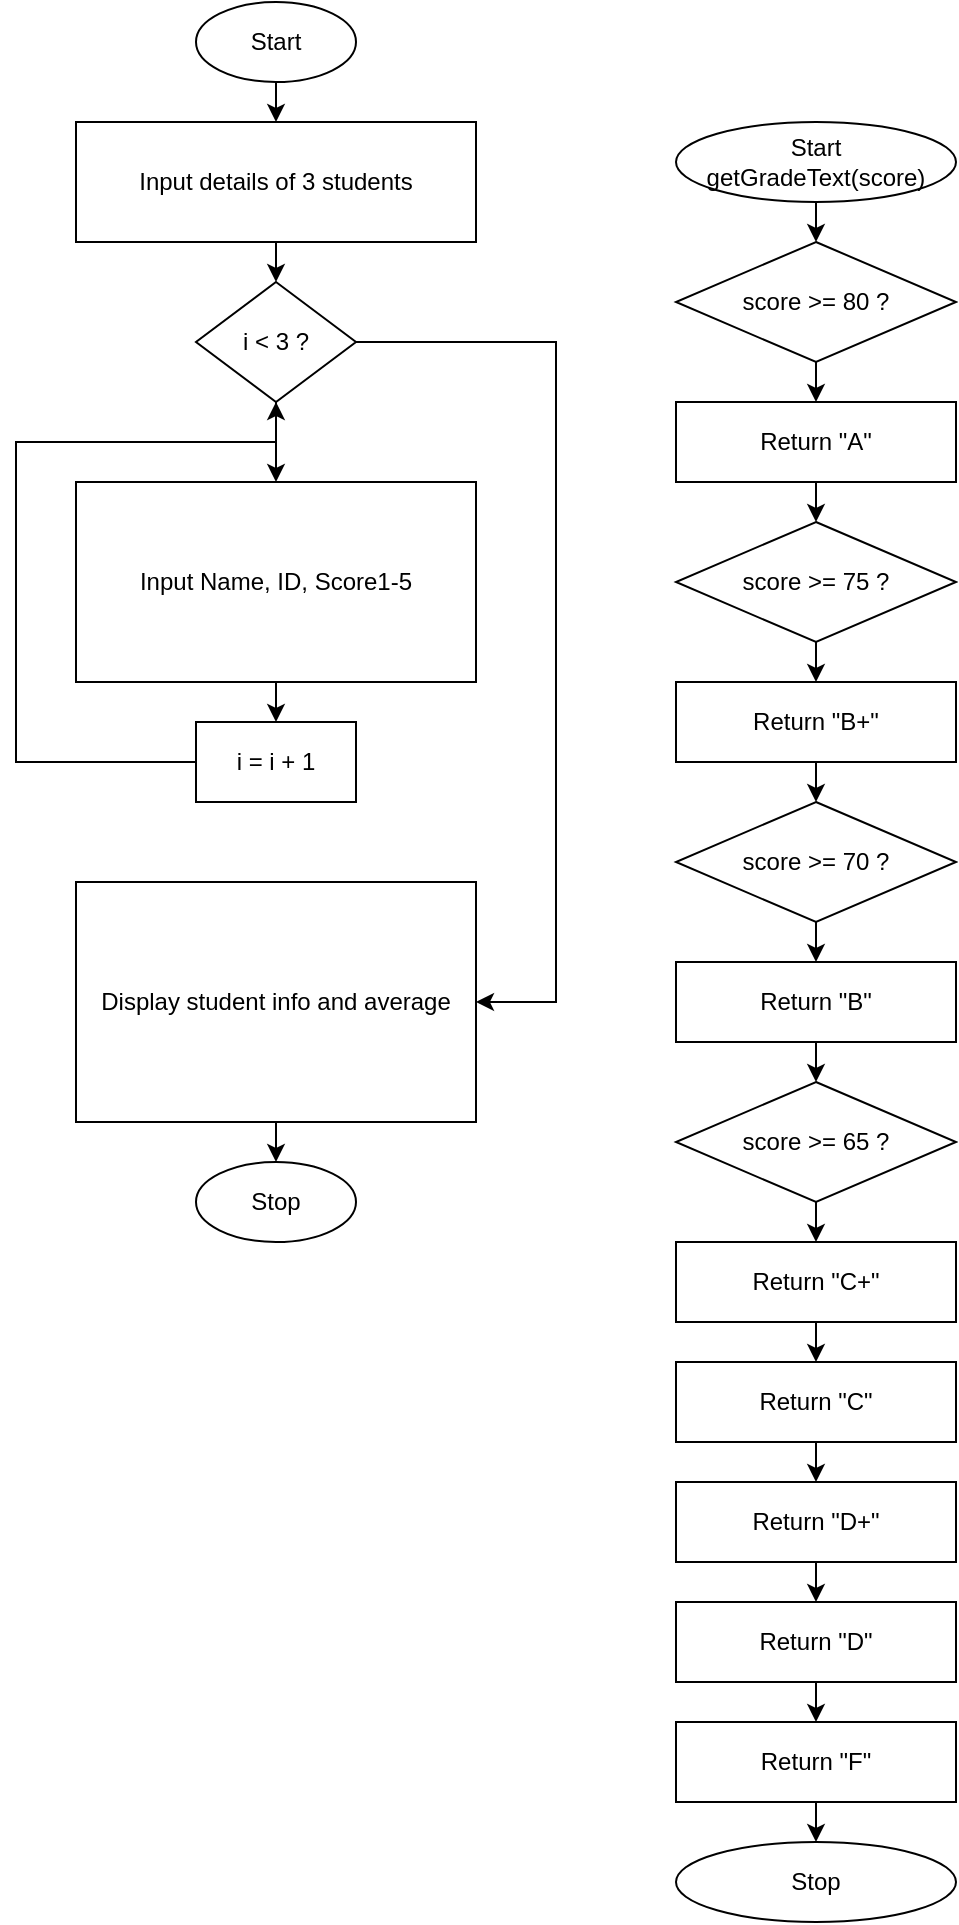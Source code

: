 <mxfile>
    <diagram name="Flowchart Student Grades" id="0">
        <mxGraphModel dx="354" dy="262" grid="1" gridSize="10" guides="1" tooltips="1" connect="1" arrows="1" fold="1" page="1" pageScale="1" pageWidth="827" pageHeight="1169" math="0" shadow="0">
            <root>
                <mxCell id="0"/>
                <mxCell id="1" parent="0"/>
                <mxCell id="start_main" value="Start" style="ellipse;whiteSpace=wrap;" parent="1" vertex="1">
                    <mxGeometry x="240" y="20" width="80" height="40" as="geometry"/>
                </mxCell>
                <mxCell id="input_students" value="Input details of 3 students" style="parallelogram;whiteSpace=wrap;" parent="1" vertex="1">
                    <mxGeometry x="180" y="80" width="200" height="60" as="geometry"/>
                </mxCell>
                <mxCell id="condition_loop_i" value="i &lt; 3 ?" style="rhombus;whiteSpace=wrap;" parent="1" vertex="1">
                    <mxGeometry x="240" y="160" width="80" height="60" as="geometry"/>
                </mxCell>
                <mxCell id="input_name" value="Input Name, ID, Score1-5" style="parallelogram;whiteSpace=wrap;" parent="1" vertex="1">
                    <mxGeometry x="180" y="260" width="200" height="100" as="geometry"/>
                </mxCell>
                <mxCell id="increment_i" value="i = i + 1" style="rectangle;whiteSpace=wrap;" parent="1" vertex="1">
                    <mxGeometry x="240" y="380" width="80" height="40" as="geometry"/>
                </mxCell>
                <mxCell id="display_loop" value="Display student info and average" style="rectangle;whiteSpace=wrap;" parent="1" vertex="1">
                    <mxGeometry x="180" y="460" width="200" height="120" as="geometry"/>
                </mxCell>
                <mxCell id="stop_main" value="Stop" style="ellipse;whiteSpace=wrap;" parent="1" vertex="1">
                    <mxGeometry x="240" y="600" width="80" height="40" as="geometry"/>
                </mxCell>
                <mxCell id="edge_start_input" style="edgeStyle=orthogonalEdgeStyle;rounded=0;" parent="1" source="start_main" target="input_students" edge="1">
                    <mxGeometry relative="1" as="geometry"/>
                </mxCell>
                <mxCell id="edge_input_condition" style="edgeStyle=orthogonalEdgeStyle;rounded=0;" parent="1" source="input_students" target="condition_loop_i" edge="1">
                    <mxGeometry relative="1" as="geometry"/>
                </mxCell>
                <mxCell id="edge_condition_true" style="edgeStyle=orthogonalEdgeStyle;rounded=0;" parent="1" source="condition_loop_i" target="input_name" edge="1">
                    <mxGeometry relative="1" as="geometry"/>
                </mxCell>
                <mxCell id="edge_input_increment" style="edgeStyle=orthogonalEdgeStyle;rounded=0;" parent="1" source="input_name" target="increment_i" edge="1">
                    <mxGeometry relative="1" as="geometry"/>
                </mxCell>
                <mxCell id="edge_increment_condition" style="edgeStyle=orthogonalEdgeStyle;rounded=0;" parent="1" source="increment_i" target="condition_loop_i" edge="1">
                    <mxGeometry relative="1" as="geometry">
                        <Array as="points">
                            <mxPoint x="150" y="400"/>
                            <mxPoint x="150" y="240"/>
                            <mxPoint x="280" y="240"/>
                        </Array>
                    </mxGeometry>
                </mxCell>
                <mxCell id="edge_condition_false" style="edgeStyle=orthogonalEdgeStyle;rounded=0;" parent="1" source="condition_loop_i" target="display_loop" edge="1">
                    <mxGeometry relative="1" as="geometry">
                        <Array as="points">
                            <mxPoint x="420" y="190"/>
                            <mxPoint x="420" y="520"/>
                        </Array>
                    </mxGeometry>
                </mxCell>
                <mxCell id="edge_display_stop" style="edgeStyle=orthogonalEdgeStyle;rounded=0;" parent="1" source="display_loop" target="stop_main" edge="1">
                    <mxGeometry relative="1" as="geometry"/>
                </mxCell>
                <mxCell id="2" style="edgeStyle=none;html=1;" edge="1" parent="1" source="start_getGradeText" target="condition_grade1">
                    <mxGeometry relative="1" as="geometry"/>
                </mxCell>
                <mxCell id="start_getGradeText" value="Start getGradeText(score)" style="ellipse;whiteSpace=wrap;" parent="1" vertex="1">
                    <mxGeometry x="480" y="80" width="140" height="40" as="geometry"/>
                </mxCell>
                <mxCell id="3" style="edgeStyle=none;html=1;" edge="1" parent="1" source="condition_grade1" target="return_A">
                    <mxGeometry relative="1" as="geometry"/>
                </mxCell>
                <mxCell id="condition_grade1" value="score &gt;= 80 ?" style="rhombus;whiteSpace=wrap;" parent="1" vertex="1">
                    <mxGeometry x="480" y="140" width="140" height="60" as="geometry"/>
                </mxCell>
                <mxCell id="4" style="edgeStyle=none;html=1;entryX=0.5;entryY=0;entryDx=0;entryDy=0;" edge="1" parent="1" source="return_A" target="condition_grade2">
                    <mxGeometry relative="1" as="geometry"/>
                </mxCell>
                <mxCell id="return_A" value="Return &quot;A&quot;" style="rectangle;whiteSpace=wrap;" parent="1" vertex="1">
                    <mxGeometry x="480" y="220" width="140" height="40" as="geometry"/>
                </mxCell>
                <mxCell id="6" style="edgeStyle=none;html=1;entryX=0.5;entryY=0;entryDx=0;entryDy=0;" edge="1" parent="1" source="condition_grade2" target="return_Bplus">
                    <mxGeometry relative="1" as="geometry"/>
                </mxCell>
                <mxCell id="condition_grade2" value="score &gt;= 75 ?" style="rhombus;whiteSpace=wrap;" parent="1" vertex="1">
                    <mxGeometry x="480" y="280" width="140" height="60" as="geometry"/>
                </mxCell>
                <mxCell id="7" style="edgeStyle=none;html=1;" edge="1" parent="1" source="return_Bplus" target="condition_grade3">
                    <mxGeometry relative="1" as="geometry"/>
                </mxCell>
                <mxCell id="return_Bplus" value="Return &quot;B+&quot;" style="rectangle;whiteSpace=wrap;" parent="1" vertex="1">
                    <mxGeometry x="480" y="360" width="140" height="40" as="geometry"/>
                </mxCell>
                <mxCell id="condition_grade3" value="score &gt;= 70 ?" style="rhombus;whiteSpace=wrap;" parent="1" vertex="1">
                    <mxGeometry x="480" y="420" width="140" height="60" as="geometry"/>
                </mxCell>
                <mxCell id="9" style="edgeStyle=none;html=1;entryX=0.5;entryY=0;entryDx=0;entryDy=0;" edge="1" parent="1" source="return_B" target="condition_grade4">
                    <mxGeometry relative="1" as="geometry"/>
                </mxCell>
                <mxCell id="return_B" value="Return &quot;B&quot;" style="rectangle;whiteSpace=wrap;" parent="1" vertex="1">
                    <mxGeometry x="480" y="500" width="140" height="40" as="geometry"/>
                </mxCell>
                <mxCell id="10" style="edgeStyle=none;html=1;entryX=0.5;entryY=0;entryDx=0;entryDy=0;" edge="1" parent="1" source="condition_grade4" target="return_Cplus">
                    <mxGeometry relative="1" as="geometry"/>
                </mxCell>
                <mxCell id="condition_grade4" value="score &gt;= 65 ?" style="rhombus;whiteSpace=wrap;" parent="1" vertex="1">
                    <mxGeometry x="480" y="560" width="140" height="60" as="geometry"/>
                </mxCell>
                <mxCell id="11" style="edgeStyle=none;html=1;entryX=0.5;entryY=0;entryDx=0;entryDy=0;" edge="1" parent="1" source="return_Cplus" target="return_C">
                    <mxGeometry relative="1" as="geometry"/>
                </mxCell>
                <mxCell id="return_Cplus" value="Return &quot;C+&quot;" style="rectangle;whiteSpace=wrap;" parent="1" vertex="1">
                    <mxGeometry x="480" y="640" width="140" height="40" as="geometry"/>
                </mxCell>
                <mxCell id="12" style="edgeStyle=none;html=1;exitX=0.5;exitY=1;exitDx=0;exitDy=0;entryX=0.5;entryY=0;entryDx=0;entryDy=0;" edge="1" parent="1" source="return_C" target="return_Dplus">
                    <mxGeometry relative="1" as="geometry"/>
                </mxCell>
                <mxCell id="return_C" value="Return &quot;C&quot;" style="rectangle;whiteSpace=wrap;" parent="1" vertex="1">
                    <mxGeometry x="480" y="700" width="140" height="40" as="geometry"/>
                </mxCell>
                <mxCell id="13" style="edgeStyle=none;html=1;exitX=0.5;exitY=1;exitDx=0;exitDy=0;entryX=0.5;entryY=0;entryDx=0;entryDy=0;" edge="1" parent="1" source="return_Dplus" target="return_D">
                    <mxGeometry relative="1" as="geometry"/>
                </mxCell>
                <mxCell id="return_Dplus" value="Return &quot;D+&quot;" style="rectangle;whiteSpace=wrap;" parent="1" vertex="1">
                    <mxGeometry x="480" y="760" width="140" height="40" as="geometry"/>
                </mxCell>
                <mxCell id="14" style="edgeStyle=none;html=1;exitX=0.5;exitY=1;exitDx=0;exitDy=0;entryX=0.5;entryY=0;entryDx=0;entryDy=0;" edge="1" parent="1" source="return_D" target="return_F">
                    <mxGeometry relative="1" as="geometry"/>
                </mxCell>
                <mxCell id="return_D" value="Return &quot;D&quot;" style="rectangle;whiteSpace=wrap;" parent="1" vertex="1">
                    <mxGeometry x="480" y="820" width="140" height="40" as="geometry"/>
                </mxCell>
                <mxCell id="15" style="edgeStyle=none;html=1;exitX=0.5;exitY=1;exitDx=0;exitDy=0;entryX=0.5;entryY=0;entryDx=0;entryDy=0;" edge="1" parent="1" source="return_F" target="stop_getGradeText">
                    <mxGeometry relative="1" as="geometry"/>
                </mxCell>
                <mxCell id="return_F" value="Return &quot;F&quot;" style="rectangle;whiteSpace=wrap;" parent="1" vertex="1">
                    <mxGeometry x="480" y="880" width="140" height="40" as="geometry"/>
                </mxCell>
                <mxCell id="stop_getGradeText" value="Stop" style="ellipse;whiteSpace=wrap;" parent="1" vertex="1">
                    <mxGeometry x="480" y="940" width="140" height="40" as="geometry"/>
                </mxCell>
                <mxCell id="8" style="edgeStyle=none;html=1;" edge="1" parent="1" source="condition_grade3">
                    <mxGeometry relative="1" as="geometry">
                        <mxPoint x="550" y="500" as="targetPoint"/>
                    </mxGeometry>
                </mxCell>
            </root>
        </mxGraphModel>
    </diagram>
</mxfile>